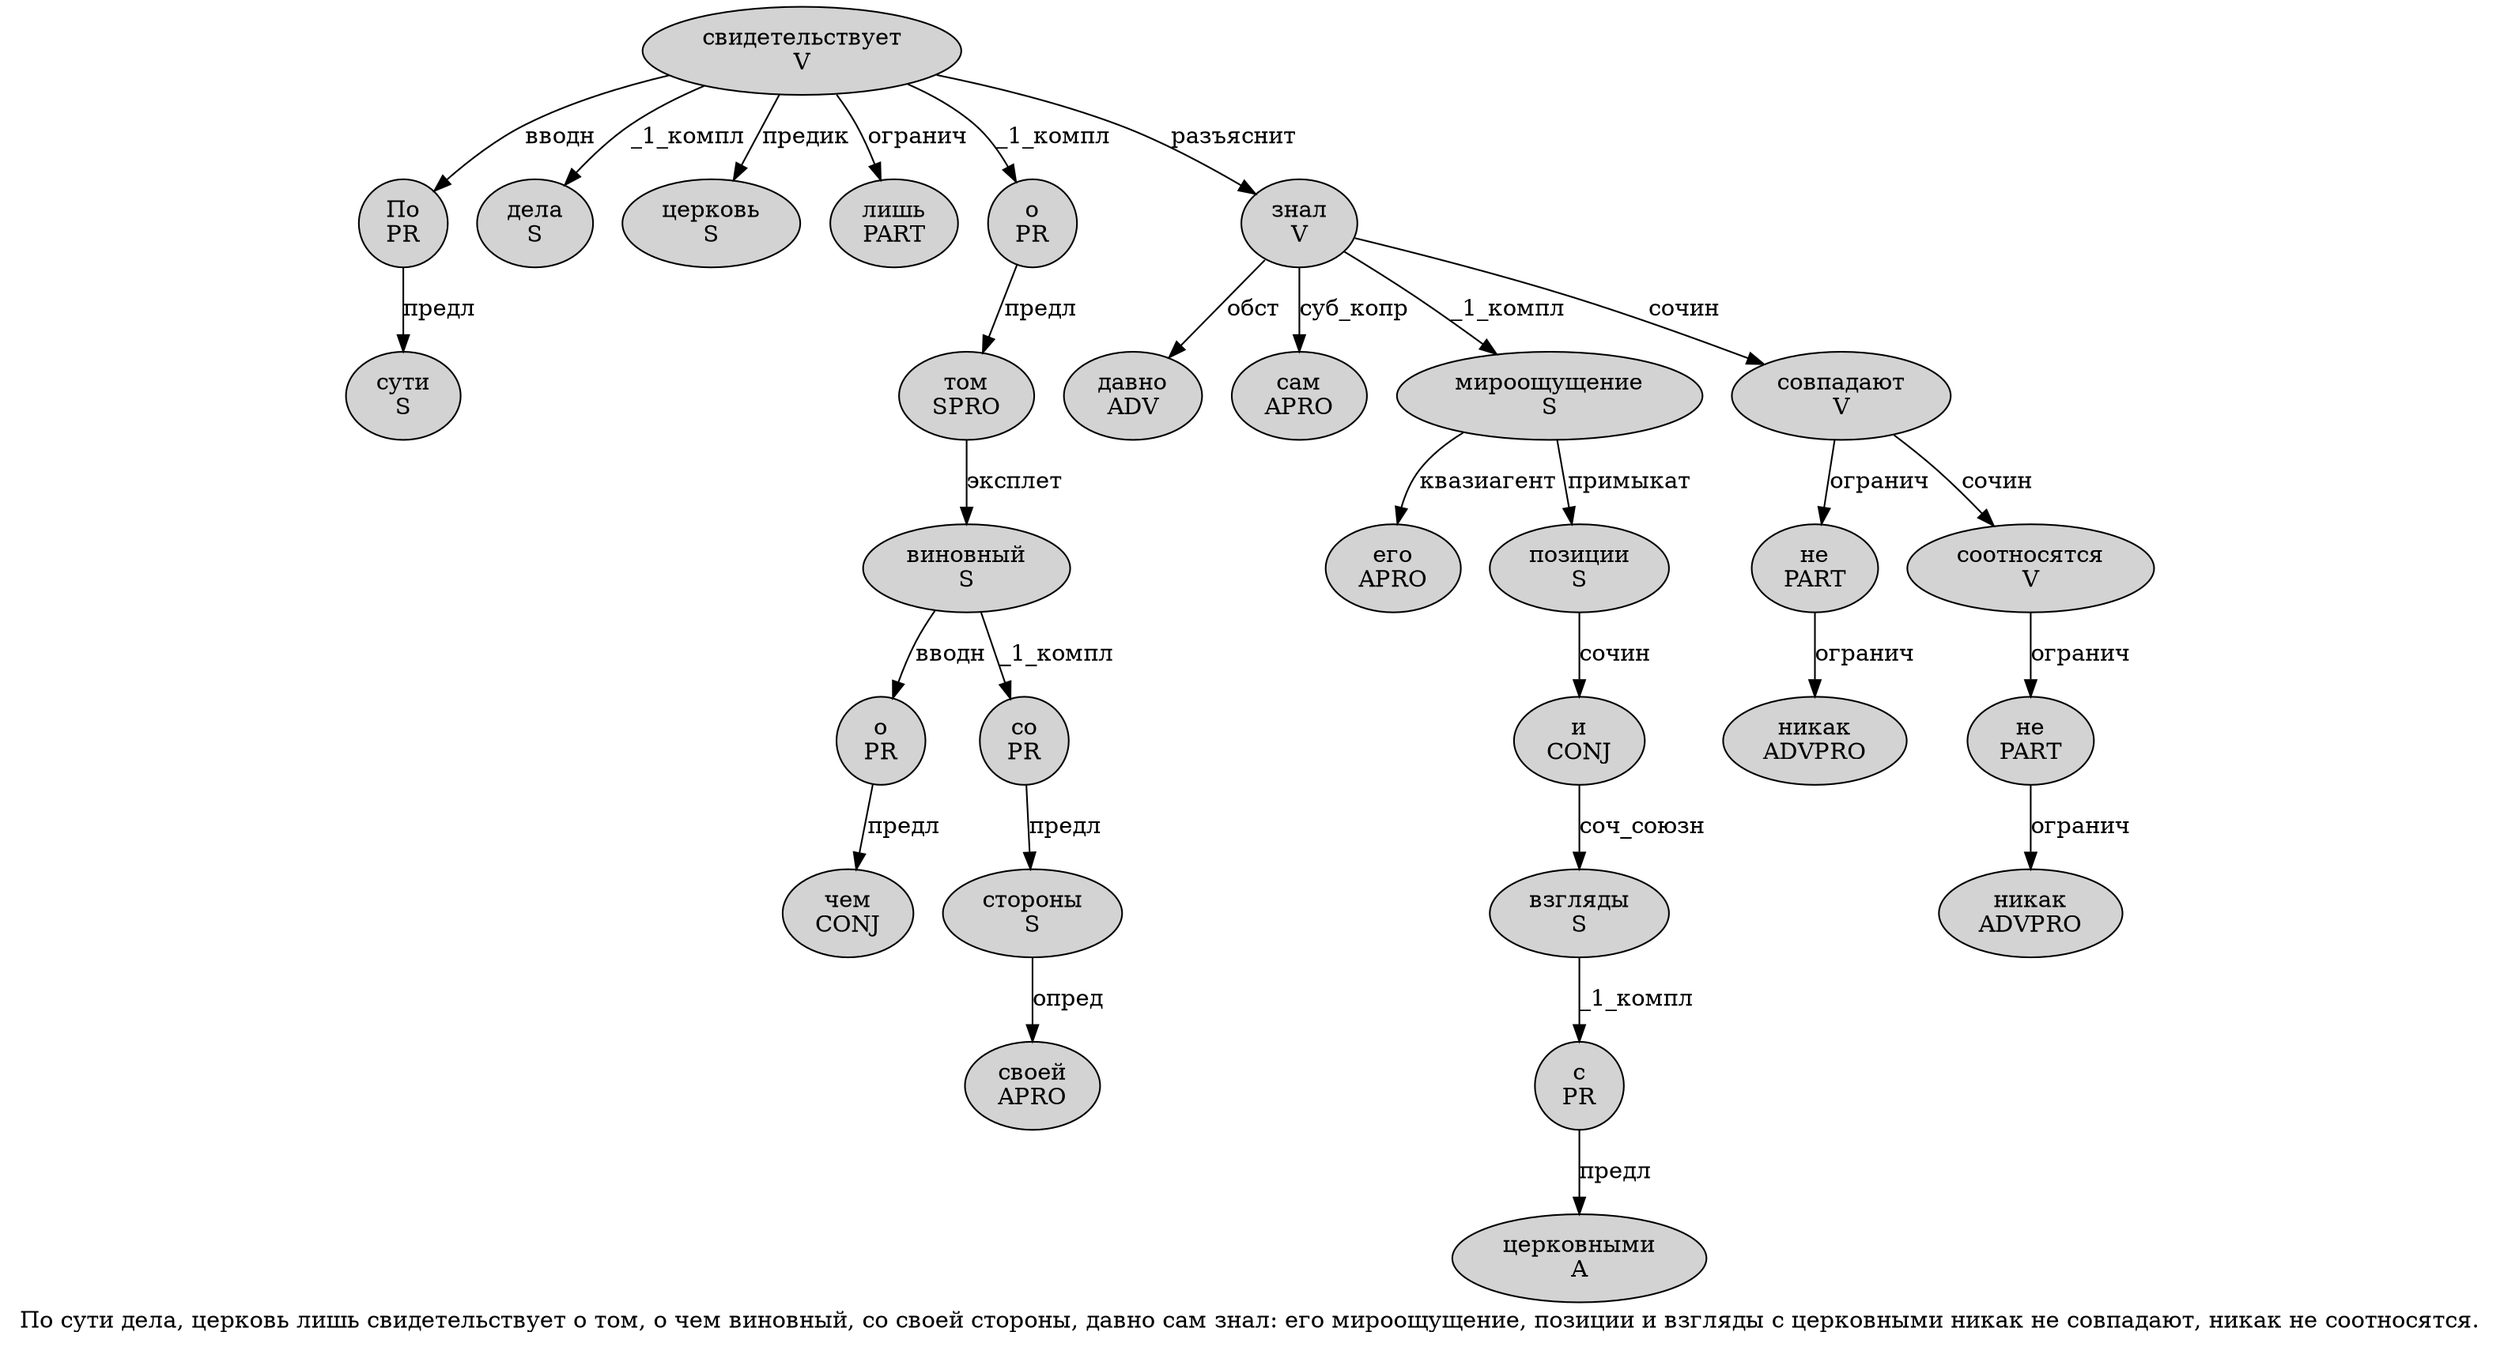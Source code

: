 digraph SENTENCE_1638 {
	graph [label="По сути дела, церковь лишь свидетельствует о том, о чем виновный, со своей стороны, давно сам знал: его мироощущение, позиции и взгляды с церковными никак не совпадают, никак не соотносятся."]
	node [style=filled]
		0 [label="По
PR" color="" fillcolor=lightgray penwidth=1 shape=ellipse]
		1 [label="сути
S" color="" fillcolor=lightgray penwidth=1 shape=ellipse]
		2 [label="дела
S" color="" fillcolor=lightgray penwidth=1 shape=ellipse]
		4 [label="церковь
S" color="" fillcolor=lightgray penwidth=1 shape=ellipse]
		5 [label="лишь
PART" color="" fillcolor=lightgray penwidth=1 shape=ellipse]
		6 [label="свидетельствует
V" color="" fillcolor=lightgray penwidth=1 shape=ellipse]
		7 [label="о
PR" color="" fillcolor=lightgray penwidth=1 shape=ellipse]
		8 [label="том
SPRO" color="" fillcolor=lightgray penwidth=1 shape=ellipse]
		10 [label="о
PR" color="" fillcolor=lightgray penwidth=1 shape=ellipse]
		11 [label="чем
CONJ" color="" fillcolor=lightgray penwidth=1 shape=ellipse]
		12 [label="виновный
S" color="" fillcolor=lightgray penwidth=1 shape=ellipse]
		14 [label="со
PR" color="" fillcolor=lightgray penwidth=1 shape=ellipse]
		15 [label="своей
APRO" color="" fillcolor=lightgray penwidth=1 shape=ellipse]
		16 [label="стороны
S" color="" fillcolor=lightgray penwidth=1 shape=ellipse]
		18 [label="давно
ADV" color="" fillcolor=lightgray penwidth=1 shape=ellipse]
		19 [label="сам
APRO" color="" fillcolor=lightgray penwidth=1 shape=ellipse]
		20 [label="знал
V" color="" fillcolor=lightgray penwidth=1 shape=ellipse]
		22 [label="его
APRO" color="" fillcolor=lightgray penwidth=1 shape=ellipse]
		23 [label="мироощущение
S" color="" fillcolor=lightgray penwidth=1 shape=ellipse]
		25 [label="позиции
S" color="" fillcolor=lightgray penwidth=1 shape=ellipse]
		26 [label="и
CONJ" color="" fillcolor=lightgray penwidth=1 shape=ellipse]
		27 [label="взгляды
S" color="" fillcolor=lightgray penwidth=1 shape=ellipse]
		28 [label="с
PR" color="" fillcolor=lightgray penwidth=1 shape=ellipse]
		29 [label="церковными
A" color="" fillcolor=lightgray penwidth=1 shape=ellipse]
		30 [label="никак
ADVPRO" color="" fillcolor=lightgray penwidth=1 shape=ellipse]
		31 [label="не
PART" color="" fillcolor=lightgray penwidth=1 shape=ellipse]
		32 [label="совпадают
V" color="" fillcolor=lightgray penwidth=1 shape=ellipse]
		34 [label="никак
ADVPRO" color="" fillcolor=lightgray penwidth=1 shape=ellipse]
		35 [label="не
PART" color="" fillcolor=lightgray penwidth=1 shape=ellipse]
		36 [label="соотносятся
V" color="" fillcolor=lightgray penwidth=1 shape=ellipse]
			12 -> 10 [label="вводн"]
			12 -> 14 [label="_1_компл"]
			27 -> 28 [label="_1_компл"]
			23 -> 22 [label="квазиагент"]
			23 -> 25 [label="примыкат"]
			28 -> 29 [label="предл"]
			32 -> 31 [label="огранич"]
			32 -> 36 [label="сочин"]
			0 -> 1 [label="предл"]
			7 -> 8 [label="предл"]
			10 -> 11 [label="предл"]
			8 -> 12 [label="эксплет"]
			26 -> 27 [label="соч_союзн"]
			16 -> 15 [label="опред"]
			6 -> 0 [label="вводн"]
			6 -> 2 [label="_1_компл"]
			6 -> 4 [label="предик"]
			6 -> 5 [label="огранич"]
			6 -> 7 [label="_1_компл"]
			6 -> 20 [label="разъяснит"]
			31 -> 30 [label="огранич"]
			20 -> 18 [label="обст"]
			20 -> 19 [label="суб_копр"]
			20 -> 23 [label="_1_компл"]
			20 -> 32 [label="сочин"]
			36 -> 35 [label="огранич"]
			35 -> 34 [label="огранич"]
			25 -> 26 [label="сочин"]
			14 -> 16 [label="предл"]
}